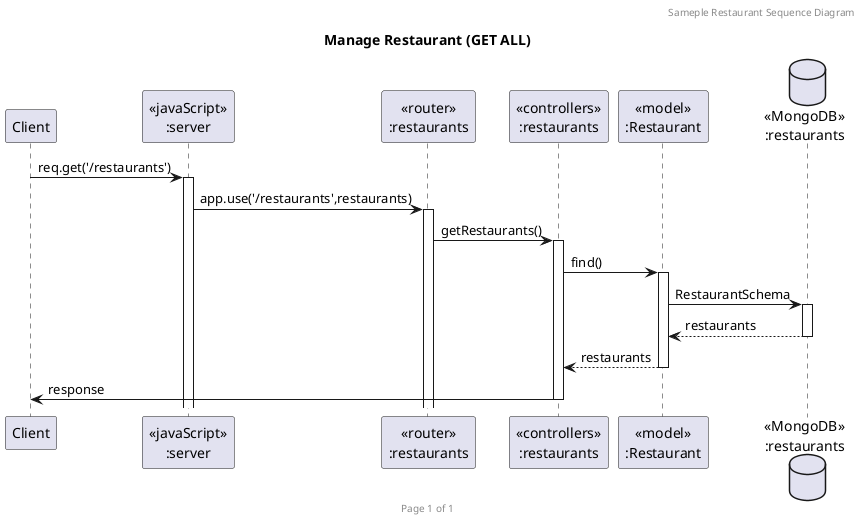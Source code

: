 @startuml Manage Restaurant (GET ALL)

header Sameple Restaurant Sequence Diagram
footer Page %page% of %lastpage%
title "Manage Restaurant (GET ALL)"

participant "Client" as client
participant "<<javaScript>>\n:server" as server
participant "<<router>>\n:restaurants" as routerRestaurants
participant "<<controllers>>\n:restaurants" as controllersRestaurants
participant "<<model>>\n:Restaurant" as modelRestaurant
database "<<MongoDB>>\n:restaurants" as RestaurantsDatabase

client->server ++:req.get('/restaurants')
server->routerRestaurants ++:app.use('/restaurants',restaurants)
routerRestaurants -> controllersRestaurants ++:getRestaurants()
controllersRestaurants->modelRestaurant ++:find()
modelRestaurant ->RestaurantsDatabase ++: RestaurantSchema
RestaurantsDatabase --> modelRestaurant --: restaurants
controllersRestaurants <-- modelRestaurant --:restaurants
controllersRestaurants->client --:response

@enduml
